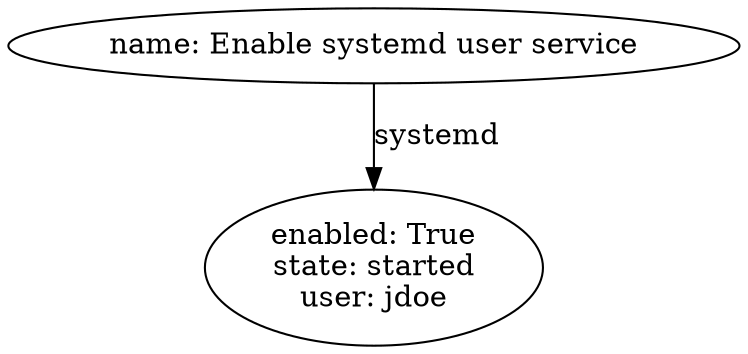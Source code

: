 digraph graphname {
1983 [label="enabled: True\nstate: started\nuser: jdoe\n"];
1982 [label="name: Enable systemd user service\n"];
1982 -> 1983 [label="systemd"];
}
